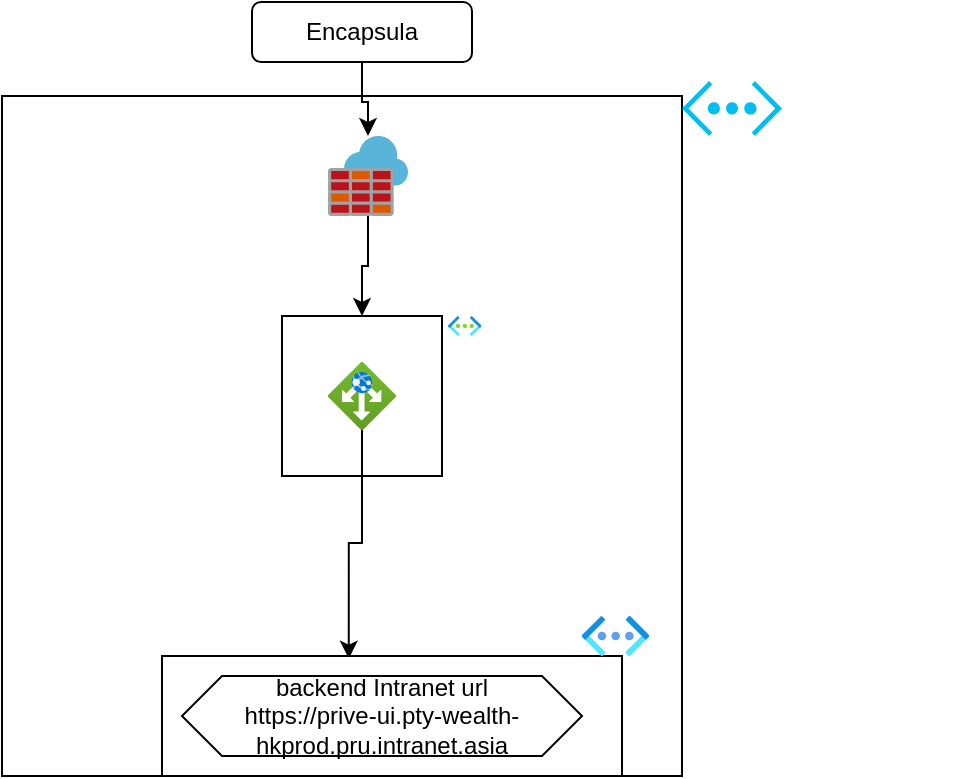 <mxfile version="22.0.8" type="github">
  <diagram name="Page-1" id="Xwu8XeqyQ6z3Wd1ZiKE_">
    <mxGraphModel dx="786" dy="433" grid="1" gridSize="10" guides="1" tooltips="1" connect="1" arrows="1" fold="1" page="1" pageScale="1" pageWidth="850" pageHeight="1100" math="0" shadow="0">
      <root>
        <mxCell id="0" />
        <mxCell id="1" parent="0" />
        <mxCell id="fuYn9EAaRNsoqln6WqDz-8" style="edgeStyle=orthogonalEdgeStyle;rounded=0;orthogonalLoop=1;jettySize=auto;html=1;exitX=0.27;exitY=1;exitDx=0;exitDy=0;exitPerimeter=0;entryX=0.27;entryY=1;entryDx=0;entryDy=0;entryPerimeter=0;" edge="1" parent="1">
          <mxGeometry relative="1" as="geometry">
            <mxPoint x="680.8" y="207.5" as="targetPoint" />
            <mxPoint x="680.8" y="207.5" as="sourcePoint" />
          </mxGeometry>
        </mxCell>
        <mxCell id="fuYn9EAaRNsoqln6WqDz-6" value="" style="whiteSpace=wrap;html=1;aspect=fixed;" vertex="1" parent="1">
          <mxGeometry x="210" y="70" width="340" height="340" as="geometry" />
        </mxCell>
        <mxCell id="fuYn9EAaRNsoqln6WqDz-23" style="edgeStyle=orthogonalEdgeStyle;rounded=0;orthogonalLoop=1;jettySize=auto;html=1;" edge="1" parent="1" source="fuYn9EAaRNsoqln6WqDz-1" target="fuYn9EAaRNsoqln6WqDz-16">
          <mxGeometry relative="1" as="geometry" />
        </mxCell>
        <mxCell id="fuYn9EAaRNsoqln6WqDz-1" value="" style="image;sketch=0;aspect=fixed;html=1;points=[];align=center;fontSize=12;image=img/lib/mscae/Azure_Firewall.svg;" vertex="1" parent="1">
          <mxGeometry x="373" y="90" width="40" height="40" as="geometry" />
        </mxCell>
        <mxCell id="fuYn9EAaRNsoqln6WqDz-12" value="" style="verticalLabelPosition=bottom;html=1;verticalAlign=top;align=center;strokeColor=none;fillColor=#00BEF2;shape=mxgraph.azure.virtual_network;pointerEvents=1;" vertex="1" parent="1">
          <mxGeometry x="550" y="62.5" width="50" height="27.5" as="geometry" />
        </mxCell>
        <mxCell id="fuYn9EAaRNsoqln6WqDz-13" value="Encapsula" style="rounded=1;whiteSpace=wrap;html=1;" vertex="1" parent="1">
          <mxGeometry x="335" y="23" width="110" height="30" as="geometry" />
        </mxCell>
        <mxCell id="fuYn9EAaRNsoqln6WqDz-16" value="" style="whiteSpace=wrap;html=1;aspect=fixed;" vertex="1" parent="1">
          <mxGeometry x="350" y="180" width="80" height="80" as="geometry" />
        </mxCell>
        <mxCell id="fuYn9EAaRNsoqln6WqDz-24" style="edgeStyle=orthogonalEdgeStyle;rounded=0;orthogonalLoop=1;jettySize=auto;html=1;entryX=0.406;entryY=0.022;entryDx=0;entryDy=0;entryPerimeter=0;" edge="1" parent="1" source="fuYn9EAaRNsoqln6WqDz-14" target="fuYn9EAaRNsoqln6WqDz-18">
          <mxGeometry relative="1" as="geometry" />
        </mxCell>
        <mxCell id="fuYn9EAaRNsoqln6WqDz-14" value="" style="image;aspect=fixed;html=1;points=[];align=center;fontSize=12;image=img/lib/azure2/networking/Application_Gateways.svg;" vertex="1" parent="1">
          <mxGeometry x="373" y="203" width="34" height="34" as="geometry" />
        </mxCell>
        <mxCell id="fuYn9EAaRNsoqln6WqDz-18" value="" style="rounded=0;whiteSpace=wrap;html=1;" vertex="1" parent="1">
          <mxGeometry x="290" y="350" width="230" height="60" as="geometry" />
        </mxCell>
        <mxCell id="fuYn9EAaRNsoqln6WqDz-15" value="backend Intranet url&lt;br&gt;https://prive-ui.pty-wealth-hkprod.pru.intranet.asia" style="shape=hexagon;perimeter=hexagonPerimeter2;whiteSpace=wrap;html=1;fixedSize=1;" vertex="1" parent="1">
          <mxGeometry x="300" y="360" width="200" height="40" as="geometry" />
        </mxCell>
        <mxCell id="fuYn9EAaRNsoqln6WqDz-17" value="" style="image;aspect=fixed;html=1;points=[];align=center;fontSize=12;image=img/lib/azure2/networking/Virtual_Networks.svg;" vertex="1" parent="1">
          <mxGeometry x="433" y="180" width="16.75" height="10" as="geometry" />
        </mxCell>
        <mxCell id="fuYn9EAaRNsoqln6WqDz-19" value="" style="image;aspect=fixed;html=1;points=[];align=center;fontSize=12;image=img/lib/azure2/networking/Virtual_Networks_Classic.svg;" vertex="1" parent="1">
          <mxGeometry x="500" y="330" width="33.5" height="20" as="geometry" />
        </mxCell>
        <mxCell id="fuYn9EAaRNsoqln6WqDz-25" style="edgeStyle=orthogonalEdgeStyle;rounded=0;orthogonalLoop=1;jettySize=auto;html=1;exitX=0.5;exitY=1;exitDx=0;exitDy=0;" edge="1" parent="1" source="fuYn9EAaRNsoqln6WqDz-13" target="fuYn9EAaRNsoqln6WqDz-1">
          <mxGeometry relative="1" as="geometry" />
        </mxCell>
      </root>
    </mxGraphModel>
  </diagram>
</mxfile>
